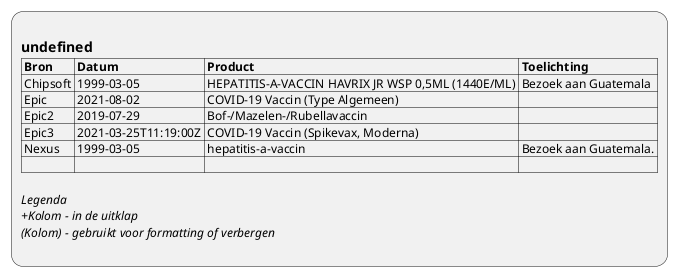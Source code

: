 @startuml ViewDefinition-Immunization
:
== undefined
|= Bron |= Datum |= Product |= Toelichting |
| Chipsoft | 1999-03-05 | HEPATITIS-A-VACCIN HAVRIX JR WSP 0,5ML (1440E/ML) | Bezoek aan Guatemala |
| Epic | 2021-08-02 | COVID-19 Vaccin (Type Algemeen) |  |
| Epic2 | 2019-07-29 | Bof-/Mazelen-/Rubellavaccin |  |
| Epic3 | 2021-03-25T11:19:00Z | COVID-19 Vaccin (Spikevax, Moderna) |  |
| Nexus | 1999-03-05 | hepatitis-a-vaccin | Bezoek aan Guatemala. |
| |

//Legenda//
//+Kolom - in de uitklap//
//(Kolom) - gebruikt voor formatting of verbergen//
;
@enduml